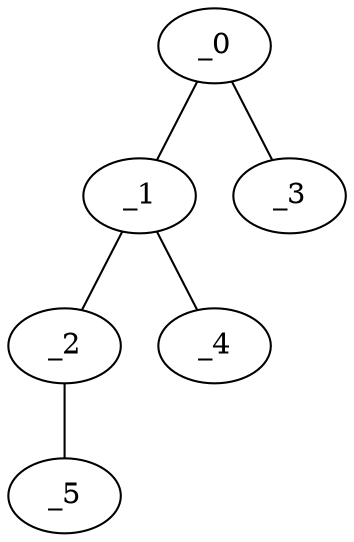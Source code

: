 graph NP1_0042 {
	_0	 [x="0.693418",
		y="2.42626"];
	_1	 [x="2.24",
		y="0.6"];
	_0 -- _1;
	_3	 [x="0.575286",
		y="0.923207"];
	_0 -- _3;
	_2	 [x="2.23",
		y="2.94"];
	_1 -- _2;
	_4	 [x="1.2099",
		y="0.789367"];
	_1 -- _4;
	_5	 [x="1.74659",
		y="1.31201"];
	_2 -- _5;
}
